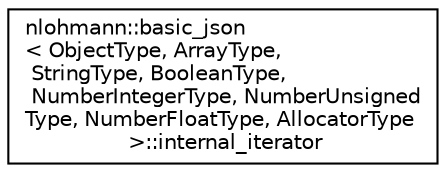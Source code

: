 digraph "Graphical Class Hierarchy"
{
 // INTERACTIVE_SVG=YES
  edge [fontname="Helvetica",fontsize="10",labelfontname="Helvetica",labelfontsize="10"];
  node [fontname="Helvetica",fontsize="10",shape=record];
  rankdir="LR";
  Node1 [label="nlohmann::basic_json\l\< ObjectType, ArrayType,\l StringType, BooleanType,\l NumberIntegerType, NumberUnsigned\lType, NumberFloatType, AllocatorType\l \>::internal_iterator",height=0.2,width=0.4,color="black", fillcolor="white", style="filled",URL="$structnlohmann_1_1basic__json_1_1internal__iterator.html",tooltip="an iterator value "];
}
